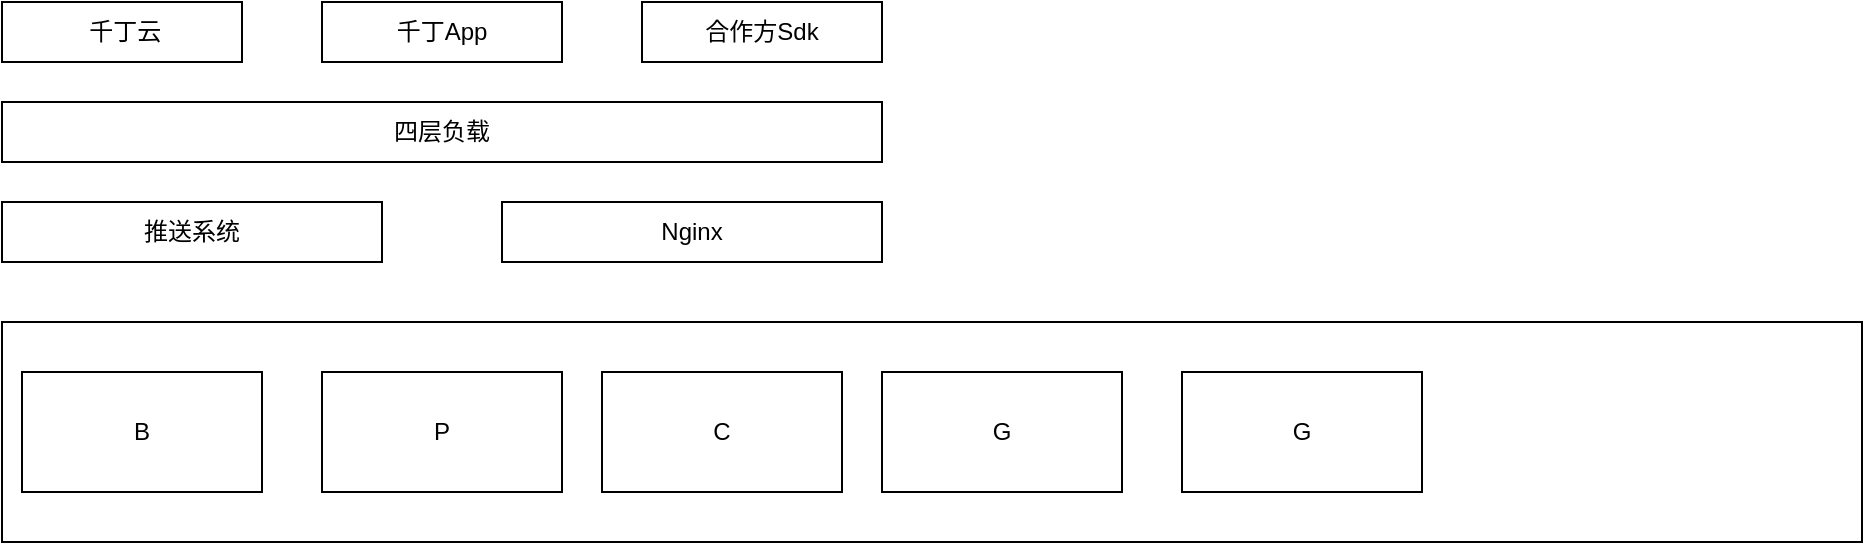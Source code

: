 <mxfile version="10.5.9" type="github"><diagram id="gZfXgEAvMZiGliKcLrUv" name="第 1 页"><mxGraphModel dx="918" dy="648" grid="1" gridSize="10" guides="1" tooltips="1" connect="1" arrows="1" fold="1" page="1" pageScale="1" pageWidth="1654" pageHeight="2336" math="0" shadow="0"><root><mxCell id="0"/><mxCell id="1" parent="0"/><mxCell id="JePJEdjQb_DwqaGJ7nX6-1" value="&amp;nbsp;千丁云" style="rounded=0;whiteSpace=wrap;html=1;" vertex="1" parent="1"><mxGeometry x="440" y="120" width="120" height="30" as="geometry"/></mxCell><mxCell id="JePJEdjQb_DwqaGJ7nX6-2" value="千丁App" style="rounded=0;whiteSpace=wrap;html=1;" vertex="1" parent="1"><mxGeometry x="600" y="120" width="120" height="30" as="geometry"/></mxCell><mxCell id="JePJEdjQb_DwqaGJ7nX6-3" value="&lt;span style=&quot;font-weight: normal&quot;&gt;合作方Sdk&lt;/span&gt;" style="rounded=0;whiteSpace=wrap;html=1;fontStyle=1" vertex="1" parent="1"><mxGeometry x="760" y="120" width="120" height="30" as="geometry"/></mxCell><mxCell id="JePJEdjQb_DwqaGJ7nX6-4" value="四层负载" style="rounded=0;whiteSpace=wrap;html=1;" vertex="1" parent="1"><mxGeometry x="440" y="170" width="440" height="30" as="geometry"/></mxCell><mxCell id="JePJEdjQb_DwqaGJ7nX6-6" value="Nginx" style="rounded=0;whiteSpace=wrap;html=1;" vertex="1" parent="1"><mxGeometry x="690" y="220" width="190" height="30" as="geometry"/></mxCell><mxCell id="JePJEdjQb_DwqaGJ7nX6-7" value="推送系统" style="rounded=0;whiteSpace=wrap;html=1;" vertex="1" parent="1"><mxGeometry x="440" y="220" width="190" height="30" as="geometry"/></mxCell><mxCell id="JePJEdjQb_DwqaGJ7nX6-8" value="" style="rounded=0;whiteSpace=wrap;html=1;" vertex="1" parent="1"><mxGeometry x="440" y="280" width="930" height="110" as="geometry"/></mxCell><mxCell id="JePJEdjQb_DwqaGJ7nX6-9" value="B" style="rounded=0;whiteSpace=wrap;html=1;" vertex="1" parent="1"><mxGeometry x="450" y="305" width="120" height="60" as="geometry"/></mxCell><mxCell id="JePJEdjQb_DwqaGJ7nX6-10" value="P" style="rounded=0;whiteSpace=wrap;html=1;" vertex="1" parent="1"><mxGeometry x="600" y="305" width="120" height="60" as="geometry"/></mxCell><mxCell id="JePJEdjQb_DwqaGJ7nX6-11" value="C" style="rounded=0;whiteSpace=wrap;html=1;" vertex="1" parent="1"><mxGeometry x="740" y="305" width="120" height="60" as="geometry"/></mxCell><mxCell id="JePJEdjQb_DwqaGJ7nX6-12" value="G" style="rounded=0;whiteSpace=wrap;html=1;" vertex="1" parent="1"><mxGeometry x="880" y="305" width="120" height="60" as="geometry"/></mxCell><mxCell id="JePJEdjQb_DwqaGJ7nX6-13" value="G" style="rounded=0;whiteSpace=wrap;html=1;" vertex="1" parent="1"><mxGeometry x="1030" y="305" width="120" height="60" as="geometry"/></mxCell></root></mxGraphModel></diagram></mxfile>
